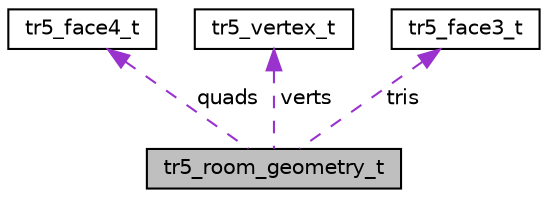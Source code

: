 digraph "tr5_room_geometry_t"
{
 // INTERACTIVE_SVG=YES
  edge [fontname="Helvetica",fontsize="10",labelfontname="Helvetica",labelfontsize="10"];
  node [fontname="Helvetica",fontsize="10",shape=record];
  Node1 [label="tr5_room_geometry_t",height=0.2,width=0.4,color="black", fillcolor="grey75", style="filled" fontcolor="black"];
  Node2 -> Node1 [dir="back",color="darkorchid3",fontsize="10",style="dashed",label=" quads" ,fontname="Helvetica"];
  Node2 [label="tr5_face4_t",height=0.2,width=0.4,color="black", fillcolor="white", style="filled",URL="$_tomb_raider_8h.html#structtr5__face4__t"];
  Node3 -> Node1 [dir="back",color="darkorchid3",fontsize="10",style="dashed",label=" verts" ,fontname="Helvetica"];
  Node3 [label="tr5_vertex_t",height=0.2,width=0.4,color="black", fillcolor="white", style="filled",URL="$_tomb_raider_8h.html#structtr5__vertex__t"];
  Node4 -> Node1 [dir="back",color="darkorchid3",fontsize="10",style="dashed",label=" tris" ,fontname="Helvetica"];
  Node4 [label="tr5_face3_t",height=0.2,width=0.4,color="black", fillcolor="white", style="filled",URL="$_tomb_raider_8h.html#structtr5__face3__t"];
}

